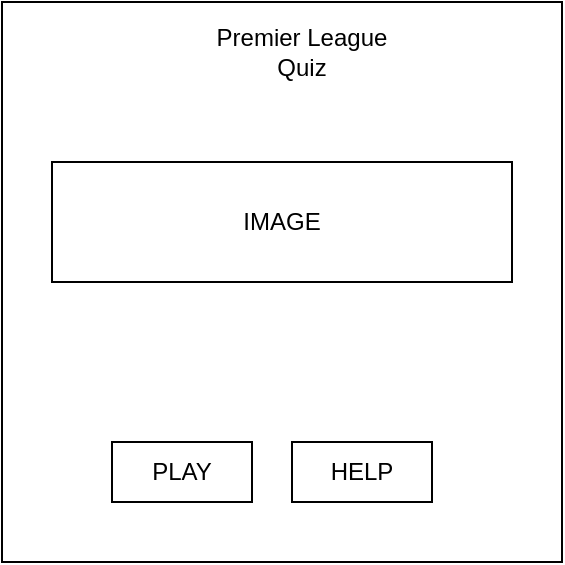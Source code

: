 <mxfile>
    <diagram id="8shHVnYKQbgLU-5kx6pA" name="Page-1">
        <mxGraphModel dx="651" dy="530" grid="1" gridSize="10" guides="1" tooltips="1" connect="1" arrows="1" fold="1" page="1" pageScale="1" pageWidth="850" pageHeight="1100" math="0" shadow="0">
            <root>
                <mxCell id="0"/>
                <mxCell id="1" parent="0"/>
                <mxCell id="20" value="" style="whiteSpace=wrap;html=1;aspect=fixed;" vertex="1" parent="1">
                    <mxGeometry x="185" y="180" width="280" height="280" as="geometry"/>
                </mxCell>
                <mxCell id="21" value="PLAY" style="rounded=0;whiteSpace=wrap;html=1;" vertex="1" parent="1">
                    <mxGeometry x="240" y="400" width="70" height="30" as="geometry"/>
                </mxCell>
                <mxCell id="22" value="HELP" style="rounded=0;whiteSpace=wrap;html=1;" vertex="1" parent="1">
                    <mxGeometry x="330" y="400" width="70" height="30" as="geometry"/>
                </mxCell>
                <mxCell id="23" value="IMAGE" style="rounded=0;whiteSpace=wrap;html=1;" vertex="1" parent="1">
                    <mxGeometry x="210" y="260" width="230" height="60" as="geometry"/>
                </mxCell>
                <mxCell id="24" value="Premier League Quiz" style="text;html=1;strokeColor=none;fillColor=none;align=center;verticalAlign=middle;whiteSpace=wrap;rounded=0;" vertex="1" parent="1">
                    <mxGeometry x="280" y="190" width="110" height="30" as="geometry"/>
                </mxCell>
            </root>
        </mxGraphModel>
    </diagram>
</mxfile>